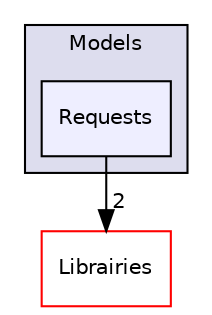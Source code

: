 digraph "/Volumes/UserData/Dev/woda-iphone/Sources/Models/Requests" {
  compound=true
  node [ fontsize="10", fontname="Helvetica"];
  edge [ labelfontsize="10", labelfontname="Helvetica"];
  subgraph clusterdir_85bcaa6c393378bb59e2d27ab4b775eb {
    graph [ bgcolor="#ddddee", pencolor="black", label="Models" fontname="Helvetica", fontsize="10", URL="dir_85bcaa6c393378bb59e2d27ab4b775eb.html"]
  dir_40d8720392dd0602ad0e90f7dfeb88c8 [shape=box, label="Requests", style="filled", fillcolor="#eeeeff", pencolor="black", URL="dir_40d8720392dd0602ad0e90f7dfeb88c8.html"];
  }
  dir_033e8ea12b7e481dd4143fe4abc46420 [shape=box label="Librairies" fillcolor="white" style="filled" color="red" URL="dir_033e8ea12b7e481dd4143fe4abc46420.html"];
  dir_40d8720392dd0602ad0e90f7dfeb88c8->dir_033e8ea12b7e481dd4143fe4abc46420 [headlabel="2", labeldistance=1.5 headhref="dir_000011_000003.html"];
}
